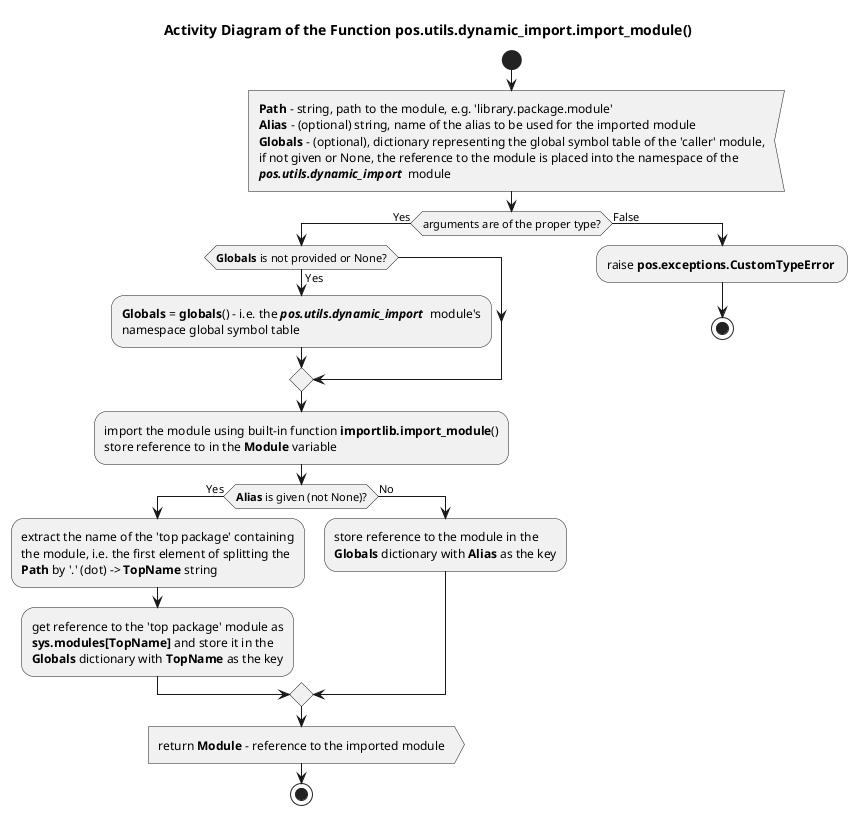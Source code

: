 @startuml

title Activity Diagram of the Function pos.utils.dynamic_import.import_module()

start

:<b>Path</b> - string, path to the module, e.g. 'library.package.module'
<b>Alias</b> - (optional) string, name of the alias to be used for the imported module
<b>Globals</b> - (optional), dictionary representing the global symbol table of the 'caller' module,
if not given or None, the reference to the module is placed into the namespace of the
<b><i>pos.utils.dynamic_import</i></b>  module<

if (arguments are of the proper type?) then (Yes)
    if (<b>Globals</b> is not provided or None?) then (Yes)
        :<b>Globals</b> = <b>globals</b>() - i.e. the <b><i>pos.utils.dynamic_import</i></b>  module's
        namespace global symbol table;
    endif
    
    :import the module using built-in function <b>importlib.import_module</b>()
    store reference to in the <b>Module</b> variable;
    
    if (<b>Alias</b> is given (not None)?) then (Yes)
        :extract the name of the 'top package' containing
        the module, i.e. the first element of splitting the
        <b>Path</b> by '.' (dot) -> <b>TopName</b> string;
        
        :get reference to the 'top package' module as
        <b>sys.modules[TopName]</b> and store it in the
        <b>Globals</b> dictionary with <b>TopName</b> as the key;
    else (No)
        :store reference to the module in the
        <b>Globals</b> dictionary with <b>Alias</b> as the key;
    endif
    
    :return <b>Module</b> - reference to the imported module>
    
    stop
else (False)
    :raise <b>pos.exceptions.CustomTypeError</b> ;
    
    stop
endif

@enduml